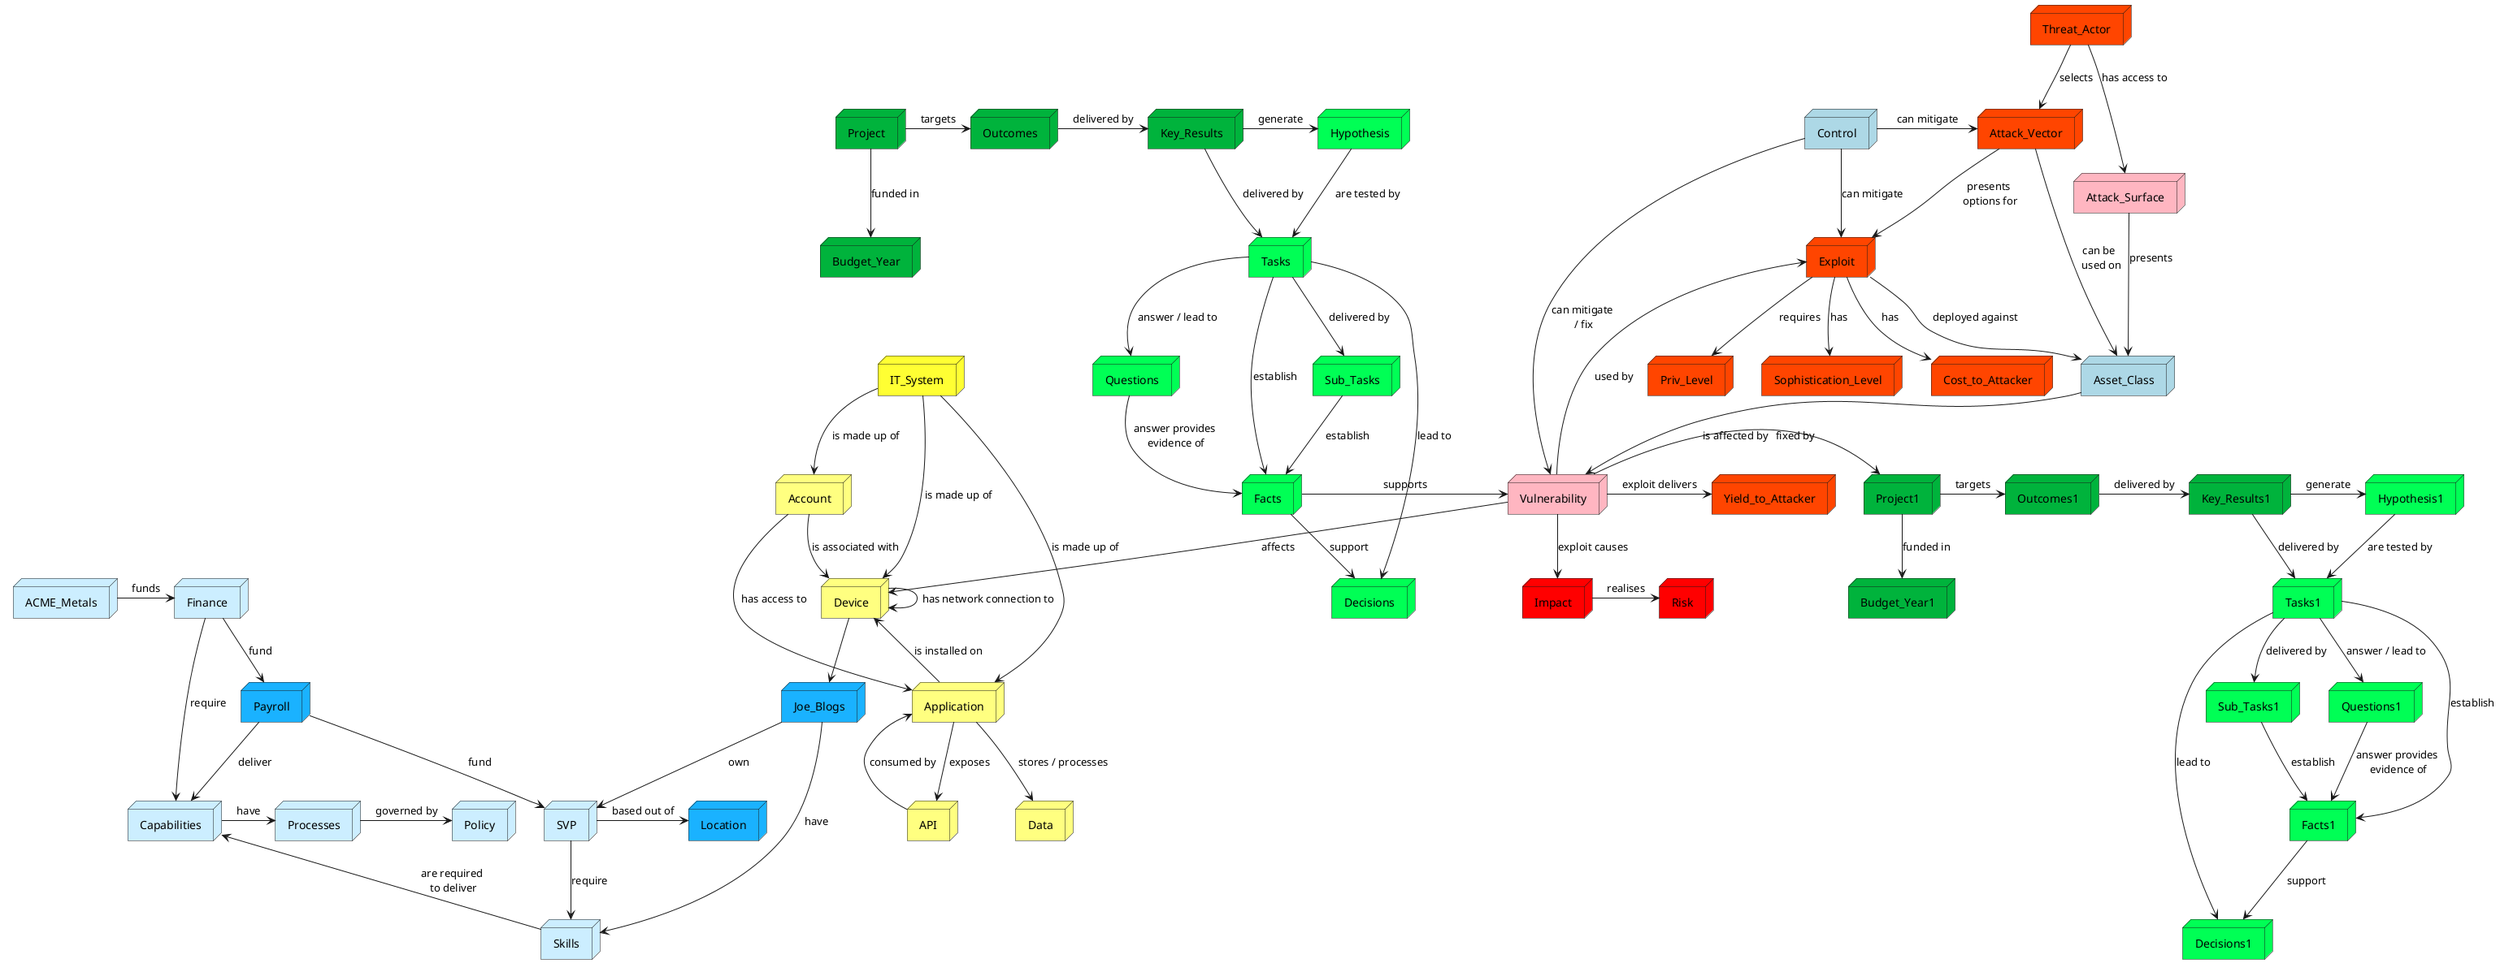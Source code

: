@startuml

node Attack_Surface #FFB6C1
node Threat_Actor #FF4500
node Attack_Vector #FF4500
node Exploit #FF4500
node Control #ADD8E6
node Vulnerability #FFB6C1
node Impact #FF0000
node Risk #FF0000
node Sophistication_Level #FF4500
node Asset_Class #ADD8E6
node Yield_to_Attacker #FF4500
node Cost_to_Attacker #FF4500
node Priv_Level #FF4500

Threat_Actor --> Attack_Vector : selects
Threat_Actor --> Attack_Surface : has access to
Attack_Surface --> Asset_Class : presents
Asset_Class --> Vulnerability : is affected by
Attack_Vector --> Exploit : presents \noptions for
Vulnerability --> Impact : exploit causes
Vulnerability --> Exploit : used by
Exploit --> Sophistication_Level : has
Exploit --> Cost_to_Attacker : has
Exploit --> Priv_Level : requires
Asset_Class <-- Attack_Vector : can be \n used on
Exploit --> Asset_Class : deployed against
Control -> Attack_Vector : can mitigate
Control -> Exploit : can mitigate
Control -> Vulnerability : can mitigate \n/ fix
Vulnerability -> Yield_to_Attacker : exploit delivers
Impact -> Risk : realises



node Project #00b33c
node Outcomes #00b33c
node Key_Results #00b33c
node Tasks #00ff55
node Sub_Tasks #00ff55
node Budget_Year #00b33c
node Facts #00ff55
node Questions #00ff55
node Decisions #00ff55
node Hypothesis #00ff55

Project --> Budget_Year : funded in
Project -> Outcomes : targets
Outcomes -> Key_Results : delivered by
Key_Results --> Tasks : delivered by
Tasks --> Sub_Tasks : delivered by
Tasks --> Facts : establish
Sub_Tasks --> Facts : establish
Key_Results -> Hypothesis : generate
Hypothesis --> Tasks : are tested by
Tasks --> Decisions : lead to
Tasks --> Questions : answer / lead to
Questions --> Facts : answer provides \nevidence of
Facts --> Decisions : support



node Project1 #00b33c
node Outcomes1 #00b33c
node Key_Results1 #00b33c
node Tasks1 #00ff55
node Sub_Tasks1 #00ff55
node Budget_Year1 #00b33c
node Facts1 #00ff55
node Questions1 #00ff55
node Decisions1 #00ff55
node Hypothesis1 #00ff55

Project1 --> Budget_Year1 : funded in
Project1 -> Outcomes1 : targets
Outcomes1 -> Key_Results1 : delivered by
Key_Results1 --> Tasks1 : delivered by
Tasks1 --> Sub_Tasks1 : delivered by
Tasks1 --> Facts1 : establish
Sub_Tasks1 --> Facts1 : establish
Key_Results1 -> Hypothesis1 : generate
Hypothesis1 --> Tasks1 : are tested by
Tasks1 --> Decisions1 : lead to
Tasks1 --> Questions1 : answer / lead to
Questions1 --> Facts1 : answer provides \nevidence of
Facts1 --> Decisions1 : support



node IT_System #ffff33
node Account #ffff80
node Application #ffff80
node API #ffff80
node Device #ffff80
node Data #ffff80

IT_System --> Account : is made up of
IT_System --> Device : is made up of
IT_System --> Application : is made up of
Account --> Application : has access to
Application --> Data : stores / processes
Account --> Device : is associated with
Application --> API : exposes
API --> Application : consumed by
Device <-- Application : is installed on
Device --> Device : has network connection to



node ACME_Metals #cceeff
node Finance #cceeff
node Payroll #1ab2ff
node SVP #cceeff
node Skills #cceeff
node Capabilities #cceeff
node Processes #cceeff
node Joe_Blogs #1ab2ff
node Location #1ab2ff
node Policy #cceeff

ACME_Metals -> Finance : funds
Finance --> Capabilities : require
Capabilities <-- Skills : are required \nto deliver
SVP --> Skills : require
Joe_Blogs --> Skills : have
Payroll -> SVP : fund
SVP -> Location : based out of
Payroll --> Capabilities : deliver
Processes -> Policy : governed by
Joe_Blogs --> SVP : own
Finance --> Payroll : fund
Capabilities -> Processes : have

Facts -> Vulnerability : supports
Vulnerability -> Project1 : fixed by
Vulnerability --> Device : affects
Device --> Joe_Blogs

@enduml



@startuml

node ACME_Metals #cceeff
node Finance #cceeff
node Payroll #1ab2ff
node SVP #cceeff
node Skills #cceeff
node Capabilities #cceeff
node Processes #cceeff
node Joe_Blogs #1ab2ff
node Location #1ab2ff
node Policy #cceeff

ACME_Metals -> Finance : funds
Finance --> Capabilities : require
Capabilities <-- Skills : are required \nto deliver
SVP --> Skills : require
Joe_Blogs --> Skills : have
Payroll -> SVP : fund
SVP -> Location : based out of
Payroll --> Capabilities : deliver
Processes -> Policy : governed by
Joe_Blogs --> SVP : own
Finance --> Payroll : fund
Capabilities -> Processes : have



node Security_Event #ff9933
node Security_Incident #ff4d4d
node Playbook #ff4d4d
node IR_Thread #ff9999
node Incident_Task #ff9999
node Incident_Fact #ff4d4d
node Incident_Evidence #ff4d4d
node Timeline_Fact #ff4d4d

Security_Event -> Security_Incident : is escalated to
Security_Incident -> Playbook : can use / generates
Playbook --> IR_Thread : sets tasks for
Security_Incident --> IR_Thread : causes
IR_Thread --> Incident_Task : causes
Incident_Task -> Incident_Fact : captures evidence \nthat supports
Incident_Fact -> Timeline_Fact : captures evidence \nthat supports
Incident_Fact --> Incident_Evidence : supported by
Incident_Task --> Incident_Evidence : captures

Joe_Blogs --> Security_Event : is reporter



node IT_System #ffff33
node Account #ffff80
node Xero #ffff80
node API #ffff80
node Device #ffff80
node Data #ffff80

IT_System --> Account : is made up of
IT_System --> Device : is made up of
IT_System --> Xero : is made up of
Account --> Xero : has access to
Xero --> Data : stores / processes
Account --> Device : is associated with
Xero --> API : exposes
API --> Xero : consumed by
Device <-- Xero : is installed on
Device --> Device : has network connection to

Payroll --> Xero : uses

@enduml

@startuml

node Project #00b33c
node Outcomes #00b33c
node Key_Results #00b33c
node Tasks #00ff55
node Sub_Tasks #00ff55
node Budget_Year #00b33c
node Facts #00ff55
node Questions #00ff55
node Decisions #00ff55
node Hypothesis #00ff55

Project --> Budget_Year : funded in
Project -> Outcomes : targets
Outcomes -> Key_Results : delivered by
Key_Results --> Tasks : delivered by
Tasks --> Sub_Tasks : delivered by
Tasks --> Facts : establish
Sub_Tasks --> Facts : establish
Key_Results -> Hypothesis : generate
Hypothesis --> Tasks : are tested by
Tasks --> Decisions : lead to
Tasks --> Questions : answer / lead to
Questions --> Facts : answer provides \nevidence of
Facts --> Decisions : support



node Business_Unit #cceeff
node Functions #cceeff
node Teams #1ab2ff
node Roles #cceeff
node Skills #cceeff
node Capabilities #cceeff
node Processes #cceeff
node People #1ab2ff
node Location #1ab2ff
node Policy #cceeff

Business_Unit -> Functions : funds
Functions --> Capabilities : require
Capabilities <-- Skills : are required \nto deliver
Roles --> Skills : require
People --> Skills : have
Teams -> Roles : fund
Roles -> Location : based out of
Teams --> Capabilities : deliver
Processes -> Policy : governed by
People --> Roles : own
Functions --> Teams : fund
Capabilities -> Processes : have



node IT_System #ffff33
node Account #ffff80
node Application #ffff80
node API #ffff80
node Device #ffff80
node Data #ffff80

IT_System --> Account : is made up of
IT_System --> Device : is made up of
IT_System --> Application : is made up of
Account --> Application : has access to
Application --> Data : stores / processes
Account --> Device : is associated with
Application --> API : exposes
API --> Application : consumed by
Device <-- Application : is installed on
Device --> Device : has network connection to



node Partner #00b3b3
node Service #00b3b3
node Technology 	#D3D3D3
node Module 	#D3D3D3
node Configuration 	#D3D3D3
node Subscription_Level 	#D3D3D3
node Active_Licence 	#D3D3D3
node Account_Representatives 	#D3D3D3
node Roadmap_Item 	#D3D3D3

Partner --> Account_Representatives : has assigned
Partner --> Service : provides
Partner --> Technology : provides
Technology --> Module : has
Module --> Active_Licence : has
Module --> Configuration : has
Technology --> Roadmap_Item : has
Technology --> Subscription_Level : has
Subscription_Level --> Active_Licence : has



node Attack_Surface #FFB6C1
node Threat_Actor #FF4500
node Attack_Vector #FF4500
node Exploit #FF4500
node Control #ADD8E6
node Vulnerability #FFB6C1
node Impact #FF0000
node Risk #FF0000
node Sophistication_Level #FF4500
node Asset_Class #ADD8E6
node Yield_to_Attacker #FF4500
node Cost_to_Attacker #FF4500
node Priv_Level #FF4500

Threat_Actor --> Attack_Vector : selects
Threat_Actor --> Attack_Surface : has access to
Attack_Surface --> Asset_Class : presents
Asset_Class --> Vulnerability : is affected by
Attack_Vector --> Exploit : presents \noptions for
Vulnerability --> Impact : exploit causes
Vulnerability --> Exploit : used by
Exploit --> Sophistication_Level : has
Exploit --> Cost_to_Attacker : has
Exploit --> Priv_Level : requires
Asset_Class <-- Attack_Vector : can be \n used on
Exploit --> Asset_Class : deployed against
Control -> Attack_Vector : can mitigate
Control -> Exploit : can mitigate
Control -> Vulnerability : can mitigate \n/ fix
Vulnerability -> Yield_to_Attacker : exploit delivers
Impact -> Risk : realises



Projecdt --> Capabilities : requires
Outcomes --> Business_Unit : save money for
Tasks --> IT_System : change
Tasks --> Service : require
IT_System --> Vulnerability : has
Control --> IT_System : does not cover
Business_Unit --> Threat_Actor : is target for
Application --> Attack_Surface : is exposed to
Application --> Exploit : is vulnerable to
Partner --> Attack_Surface : creates new
Impact -> Teams : will disrupt
Impact --> Processes : will disrupt
Impact --> Data : has regulatory \nimplications due to
Outcomes -> Risk : expose business to

@enduml
